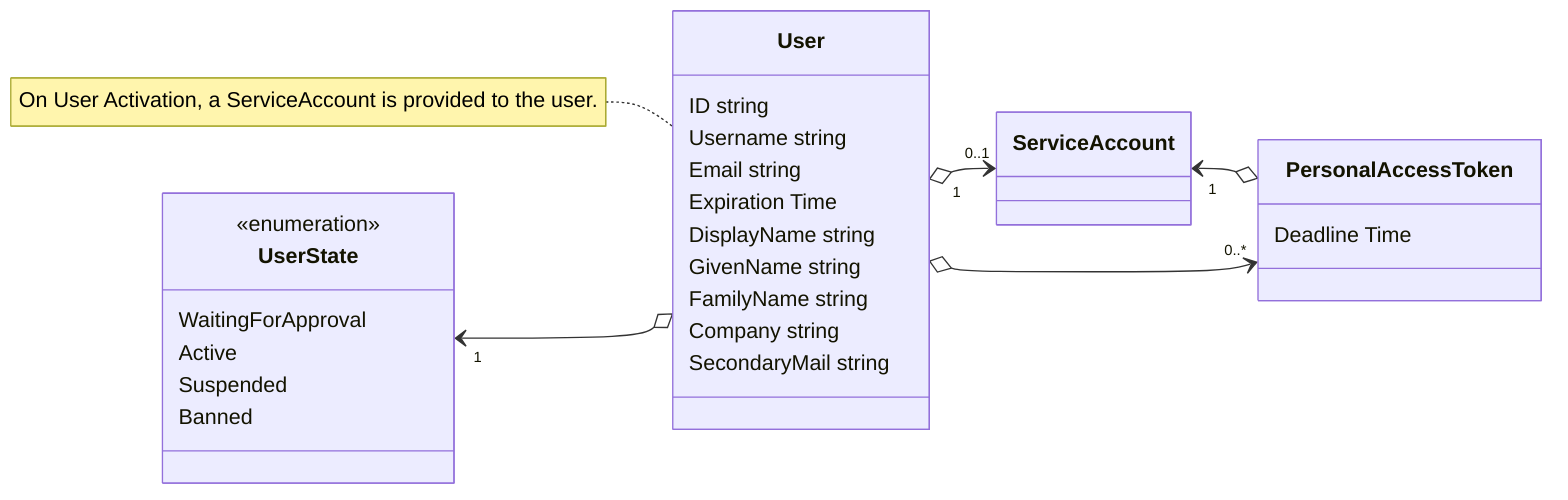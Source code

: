 classDiagram
  direction LR

  class User
  class UserState
  class PersonalAccessToken

  class ServiceAccount

  User : ID string
  User : Username string
  User : Email string
  User : Expiration Time
  User : DisplayName string
  User : GivenName string
  User : FamilyName string
  User : Company string
  User : SecondaryMail string

  <<enumeration>> UserState
  UserState : WaitingForApproval
  UserState : Active
  UserState : Suspended
  UserState : Banned
  UserState "1" <--o User

  note for User "On User Activation, a ServiceAccount is provided to the user."
  ServiceAccount "1" <--o PersonalAccessToken
  User "1" o--> "0..1" ServiceAccount

  PersonalAccessToken : Deadline Time
  User o--> "0..*" PersonalAccessToken
